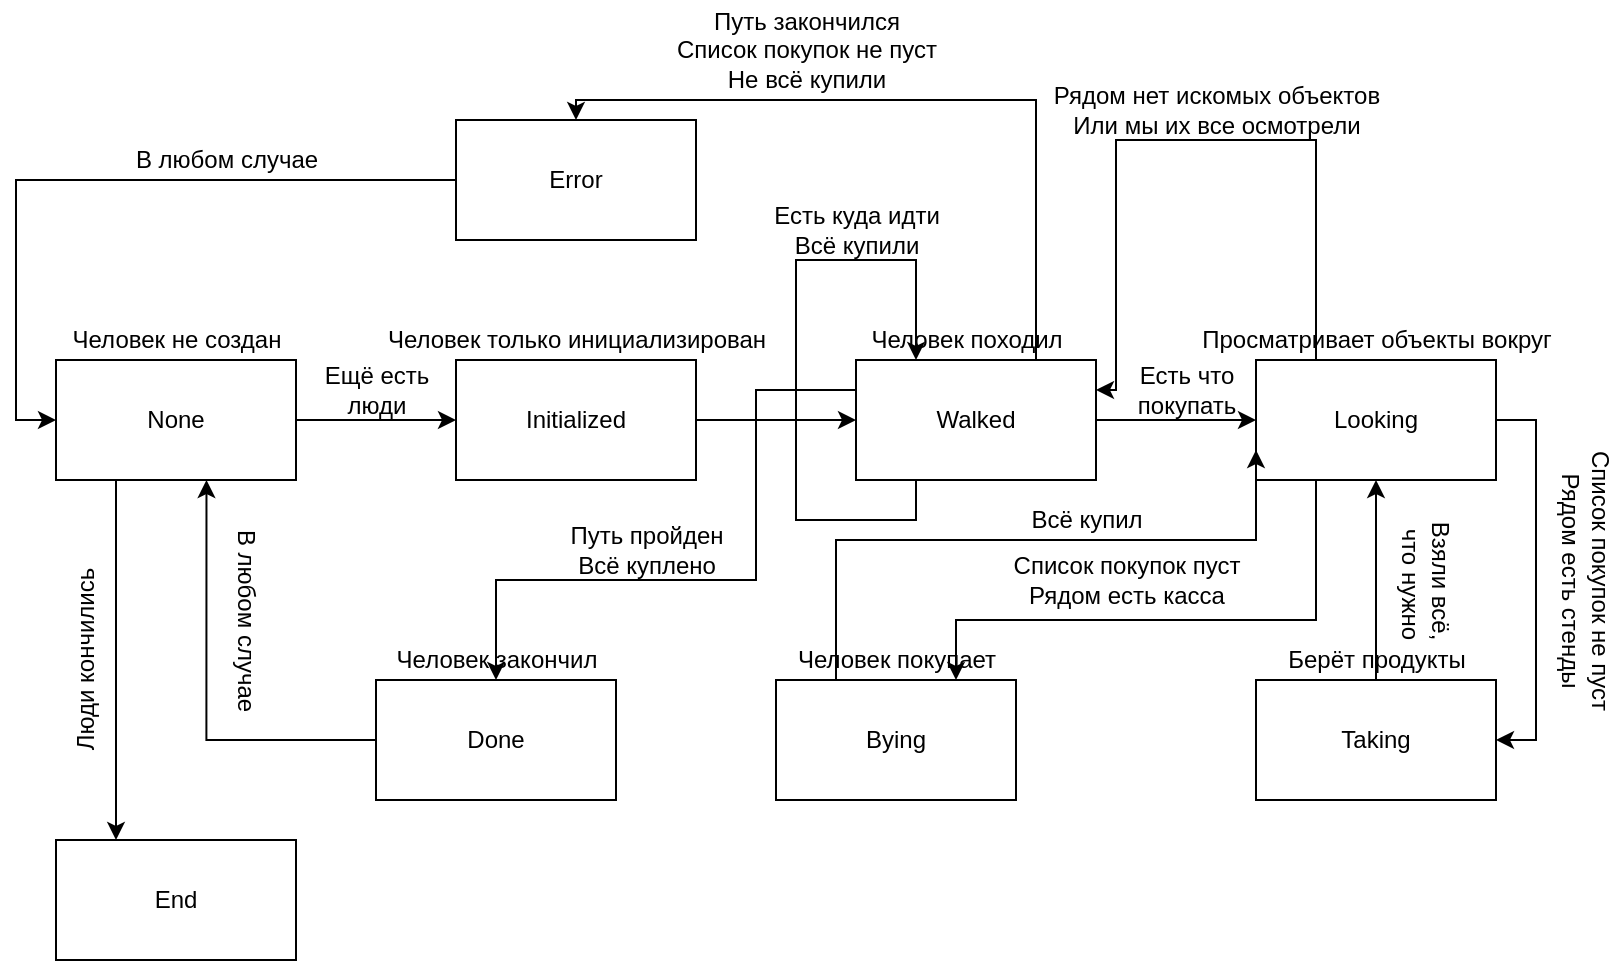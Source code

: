<mxfile version="14.4.3" type="device"><diagram id="AQoCjnsgZMKfSbtl6NUM" name="Страница 1"><mxGraphModel dx="1264" dy="1761" grid="1" gridSize="10" guides="1" tooltips="1" connect="1" arrows="1" fold="1" page="1" pageScale="1" pageWidth="827" pageHeight="1169" math="0" shadow="0"><root><mxCell id="0"/><mxCell id="1" parent="0"/><mxCell id="5dG3Ozudp4CG3h6FiRfL-4" style="edgeStyle=orthogonalEdgeStyle;rounded=0;orthogonalLoop=1;jettySize=auto;html=1;entryX=0;entryY=0.5;entryDx=0;entryDy=0;" parent="1" source="5dG3Ozudp4CG3h6FiRfL-1" target="5dG3Ozudp4CG3h6FiRfL-2" edge="1"><mxGeometry relative="1" as="geometry"/></mxCell><mxCell id="KuY1DUv5fESVUh65Pnia-35" style="edgeStyle=orthogonalEdgeStyle;rounded=0;orthogonalLoop=1;jettySize=auto;html=1;exitX=0.25;exitY=1;exitDx=0;exitDy=0;entryX=0.25;entryY=0;entryDx=0;entryDy=0;" parent="1" source="5dG3Ozudp4CG3h6FiRfL-1" target="KuY1DUv5fESVUh65Pnia-32" edge="1"><mxGeometry relative="1" as="geometry"/></mxCell><mxCell id="5dG3Ozudp4CG3h6FiRfL-1" value="None" style="rounded=0;whiteSpace=wrap;html=1;" parent="1" vertex="1"><mxGeometry x="40" y="160" width="120" height="60" as="geometry"/></mxCell><mxCell id="5dG3Ozudp4CG3h6FiRfL-5" style="edgeStyle=orthogonalEdgeStyle;rounded=0;orthogonalLoop=1;jettySize=auto;html=1;entryX=0;entryY=0.5;entryDx=0;entryDy=0;" parent="1" source="5dG3Ozudp4CG3h6FiRfL-2" target="5dG3Ozudp4CG3h6FiRfL-3" edge="1"><mxGeometry relative="1" as="geometry"/></mxCell><mxCell id="5dG3Ozudp4CG3h6FiRfL-2" value="Initialized" style="rounded=0;whiteSpace=wrap;html=1;" parent="1" vertex="1"><mxGeometry x="240" y="160" width="120" height="60" as="geometry"/></mxCell><mxCell id="5dG3Ozudp4CG3h6FiRfL-10" style="edgeStyle=orthogonalEdgeStyle;rounded=0;orthogonalLoop=1;jettySize=auto;html=1;entryX=0;entryY=0.5;entryDx=0;entryDy=0;" parent="1" source="5dG3Ozudp4CG3h6FiRfL-3" target="5dG3Ozudp4CG3h6FiRfL-6" edge="1"><mxGeometry relative="1" as="geometry"/></mxCell><mxCell id="KuY1DUv5fESVUh65Pnia-18" style="edgeStyle=orthogonalEdgeStyle;rounded=0;orthogonalLoop=1;jettySize=auto;html=1;exitX=0.25;exitY=1;exitDx=0;exitDy=0;entryX=0.25;entryY=0;entryDx=0;entryDy=0;" parent="1" source="5dG3Ozudp4CG3h6FiRfL-3" target="5dG3Ozudp4CG3h6FiRfL-3" edge="1"><mxGeometry relative="1" as="geometry"><mxPoint x="430" y="80" as="targetPoint"/><Array as="points"><mxPoint x="470" y="240"/><mxPoint x="410" y="240"/><mxPoint x="410" y="110"/><mxPoint x="470" y="110"/></Array></mxGeometry></mxCell><mxCell id="KuY1DUv5fESVUh65Pnia-21" style="edgeStyle=orthogonalEdgeStyle;rounded=0;orthogonalLoop=1;jettySize=auto;html=1;exitX=0;exitY=0.25;exitDx=0;exitDy=0;" parent="1" source="5dG3Ozudp4CG3h6FiRfL-3" target="KuY1DUv5fESVUh65Pnia-20" edge="1"><mxGeometry relative="1" as="geometry"><Array as="points"><mxPoint x="390" y="175"/><mxPoint x="390" y="270"/><mxPoint x="260" y="270"/></Array></mxGeometry></mxCell><mxCell id="KuY1DUv5fESVUh65Pnia-26" style="edgeStyle=orthogonalEdgeStyle;rounded=0;orthogonalLoop=1;jettySize=auto;html=1;exitX=0.75;exitY=0;exitDx=0;exitDy=0;entryX=0.5;entryY=0;entryDx=0;entryDy=0;" parent="1" source="5dG3Ozudp4CG3h6FiRfL-3" target="KuY1DUv5fESVUh65Pnia-24" edge="1"><mxGeometry relative="1" as="geometry"><Array as="points"><mxPoint x="530" y="30"/><mxPoint x="300" y="30"/></Array></mxGeometry></mxCell><mxCell id="5dG3Ozudp4CG3h6FiRfL-3" value="Walked" style="rounded=0;whiteSpace=wrap;html=1;" parent="1" vertex="1"><mxGeometry x="440" y="160" width="120" height="60" as="geometry"/></mxCell><mxCell id="KuY1DUv5fESVUh65Pnia-2" style="edgeStyle=orthogonalEdgeStyle;rounded=0;orthogonalLoop=1;jettySize=auto;html=1;exitX=0.25;exitY=1;exitDx=0;exitDy=0;entryX=0.75;entryY=0;entryDx=0;entryDy=0;" parent="1" source="5dG3Ozudp4CG3h6FiRfL-6" target="5dG3Ozudp4CG3h6FiRfL-12" edge="1"><mxGeometry relative="1" as="geometry"><Array as="points"><mxPoint x="670" y="290"/><mxPoint x="490" y="290"/></Array></mxGeometry></mxCell><mxCell id="KuY1DUv5fESVUh65Pnia-4" style="edgeStyle=orthogonalEdgeStyle;rounded=0;orthogonalLoop=1;jettySize=auto;html=1;exitX=0.25;exitY=0;exitDx=0;exitDy=0;entryX=1;entryY=0.25;entryDx=0;entryDy=0;" parent="1" source="5dG3Ozudp4CG3h6FiRfL-6" target="5dG3Ozudp4CG3h6FiRfL-3" edge="1"><mxGeometry relative="1" as="geometry"><Array as="points"><mxPoint x="670" y="50"/><mxPoint x="570" y="50"/><mxPoint x="570" y="175"/></Array></mxGeometry></mxCell><mxCell id="KuY1DUv5fESVUh65Pnia-7" style="edgeStyle=orthogonalEdgeStyle;rounded=0;orthogonalLoop=1;jettySize=auto;html=1;exitX=1;exitY=0.5;exitDx=0;exitDy=0;entryX=1;entryY=0.5;entryDx=0;entryDy=0;" parent="1" source="5dG3Ozudp4CG3h6FiRfL-6" target="5dG3Ozudp4CG3h6FiRfL-13" edge="1"><mxGeometry relative="1" as="geometry"/></mxCell><mxCell id="5dG3Ozudp4CG3h6FiRfL-6" value="Looking" style="rounded=0;whiteSpace=wrap;html=1;" parent="1" vertex="1"><mxGeometry x="640" y="160" width="120" height="60" as="geometry"/></mxCell><mxCell id="5dG3Ozudp4CG3h6FiRfL-7" value="Человек не создан" style="text;html=1;align=center;verticalAlign=middle;resizable=0;points=[];autosize=1;" parent="1" vertex="1"><mxGeometry x="40" y="140" width="120" height="20" as="geometry"/></mxCell><mxCell id="5dG3Ozudp4CG3h6FiRfL-8" value="Человек только инициализирован" style="text;html=1;align=center;verticalAlign=middle;resizable=0;points=[];autosize=1;" parent="1" vertex="1"><mxGeometry x="200" y="140" width="200" height="20" as="geometry"/></mxCell><mxCell id="5dG3Ozudp4CG3h6FiRfL-9" value="Человек походил" style="text;html=1;align=center;verticalAlign=middle;resizable=0;points=[];autosize=1;" parent="1" vertex="1"><mxGeometry x="440" y="140" width="110" height="20" as="geometry"/></mxCell><mxCell id="5dG3Ozudp4CG3h6FiRfL-11" value="Просматривает объекты вокруг" style="text;html=1;align=center;verticalAlign=middle;resizable=0;points=[];autosize=1;" parent="1" vertex="1"><mxGeometry x="605" y="140" width="190" height="20" as="geometry"/></mxCell><mxCell id="KuY1DUv5fESVUh65Pnia-11" style="edgeStyle=orthogonalEdgeStyle;rounded=0;orthogonalLoop=1;jettySize=auto;html=1;exitX=0.25;exitY=0;exitDx=0;exitDy=0;entryX=0;entryY=0.75;entryDx=0;entryDy=0;" parent="1" source="5dG3Ozudp4CG3h6FiRfL-12" target="5dG3Ozudp4CG3h6FiRfL-6" edge="1"><mxGeometry relative="1" as="geometry"><Array as="points"><mxPoint x="430" y="250"/><mxPoint x="640" y="250"/></Array></mxGeometry></mxCell><mxCell id="5dG3Ozudp4CG3h6FiRfL-12" value="Bying" style="rounded=0;whiteSpace=wrap;html=1;" parent="1" vertex="1"><mxGeometry x="400" y="320" width="120" height="60" as="geometry"/></mxCell><mxCell id="KuY1DUv5fESVUh65Pnia-8" style="edgeStyle=orthogonalEdgeStyle;rounded=0;orthogonalLoop=1;jettySize=auto;html=1;exitX=0.5;exitY=0;exitDx=0;exitDy=0;entryX=0.5;entryY=1;entryDx=0;entryDy=0;" parent="1" source="5dG3Ozudp4CG3h6FiRfL-13" target="5dG3Ozudp4CG3h6FiRfL-6" edge="1"><mxGeometry relative="1" as="geometry"/></mxCell><mxCell id="5dG3Ozudp4CG3h6FiRfL-13" value="Taking" style="rounded=0;whiteSpace=wrap;html=1;" parent="1" vertex="1"><mxGeometry x="640" y="320" width="120" height="60" as="geometry"/></mxCell><mxCell id="KuY1DUv5fESVUh65Pnia-5" value="Рядом нет искомых объектов&lt;br&gt;Или мы их все осмотрели" style="text;html=1;align=center;verticalAlign=middle;resizable=0;points=[];autosize=1;" parent="1" vertex="1"><mxGeometry x="530" y="20" width="180" height="30" as="geometry"/></mxCell><mxCell id="KuY1DUv5fESVUh65Pnia-6" value="Список покупок не пуст&lt;br&gt;Рядом есть стенды" style="text;html=1;align=center;verticalAlign=middle;resizable=0;points=[];autosize=1;rotation=90;" parent="1" vertex="1"><mxGeometry x="730" y="255" width="150" height="30" as="geometry"/></mxCell><mxCell id="KuY1DUv5fESVUh65Pnia-9" value="Взяли всё,&lt;br&gt;&amp;nbsp;что нужно" style="text;html=1;align=center;verticalAlign=middle;resizable=0;points=[];autosize=1;rotation=90;" parent="1" vertex="1"><mxGeometry x="690" y="255" width="70" height="30" as="geometry"/></mxCell><mxCell id="KuY1DUv5fESVUh65Pnia-10" value="Список покупок пуст&lt;br&gt;Рядом есть касса" style="text;html=1;align=center;verticalAlign=middle;resizable=0;points=[];autosize=1;" parent="1" vertex="1"><mxGeometry x="510" y="255" width="130" height="30" as="geometry"/></mxCell><mxCell id="KuY1DUv5fESVUh65Pnia-12" value="Всё купил" style="text;html=1;align=center;verticalAlign=middle;resizable=0;points=[];autosize=1;" parent="1" vertex="1"><mxGeometry x="520" y="230" width="70" height="20" as="geometry"/></mxCell><mxCell id="KuY1DUv5fESVUh65Pnia-14" value="Человек покупает" style="text;html=1;align=center;verticalAlign=middle;resizable=0;points=[];autosize=1;" parent="1" vertex="1"><mxGeometry x="405" y="300" width="110" height="20" as="geometry"/></mxCell><mxCell id="KuY1DUv5fESVUh65Pnia-15" value="Есть что &lt;br&gt;покупать" style="text;html=1;align=center;verticalAlign=middle;resizable=0;points=[];autosize=1;" parent="1" vertex="1"><mxGeometry x="570" y="160" width="70" height="30" as="geometry"/></mxCell><mxCell id="KuY1DUv5fESVUh65Pnia-16" value="Берёт продукты" style="text;html=1;align=center;verticalAlign=middle;resizable=0;points=[];autosize=1;" parent="1" vertex="1"><mxGeometry x="650" y="300" width="100" height="20" as="geometry"/></mxCell><mxCell id="KuY1DUv5fESVUh65Pnia-17" value="Есть куда идти&lt;br&gt;Всё купили" style="text;html=1;align=center;verticalAlign=middle;resizable=0;points=[];autosize=1;rotation=0;" parent="1" vertex="1"><mxGeometry x="390" y="80" width="100" height="30" as="geometry"/></mxCell><mxCell id="KuY1DUv5fESVUh65Pnia-33" style="edgeStyle=orthogonalEdgeStyle;rounded=0;orthogonalLoop=1;jettySize=auto;html=1;exitX=0;exitY=0.5;exitDx=0;exitDy=0;entryX=0.627;entryY=1;entryDx=0;entryDy=0;entryPerimeter=0;" parent="1" source="KuY1DUv5fESVUh65Pnia-20" target="5dG3Ozudp4CG3h6FiRfL-1" edge="1"><mxGeometry relative="1" as="geometry"/></mxCell><mxCell id="KuY1DUv5fESVUh65Pnia-20" value="Done" style="rounded=0;whiteSpace=wrap;html=1;" parent="1" vertex="1"><mxGeometry x="200" y="320" width="120" height="60" as="geometry"/></mxCell><mxCell id="KuY1DUv5fESVUh65Pnia-22" value="Путь пройден&lt;br&gt;Всё куплено" style="text;html=1;align=center;verticalAlign=middle;resizable=0;points=[];autosize=1;" parent="1" vertex="1"><mxGeometry x="290" y="240" width="90" height="30" as="geometry"/></mxCell><mxCell id="KuY1DUv5fESVUh65Pnia-28" style="edgeStyle=orthogonalEdgeStyle;rounded=0;orthogonalLoop=1;jettySize=auto;html=1;exitX=0;exitY=0.5;exitDx=0;exitDy=0;entryX=0;entryY=0.5;entryDx=0;entryDy=0;" parent="1" source="KuY1DUv5fESVUh65Pnia-24" target="5dG3Ozudp4CG3h6FiRfL-1" edge="1"><mxGeometry relative="1" as="geometry"/></mxCell><mxCell id="KuY1DUv5fESVUh65Pnia-24" value="Error" style="rounded=0;whiteSpace=wrap;html=1;" parent="1" vertex="1"><mxGeometry x="240" y="40" width="120" height="60" as="geometry"/></mxCell><mxCell id="KuY1DUv5fESVUh65Pnia-27" value="Путь закончился&lt;br&gt;Список покупок не пуст&lt;br&gt;Не всё купили" style="text;html=1;align=center;verticalAlign=middle;resizable=0;points=[];autosize=1;" parent="1" vertex="1"><mxGeometry x="340" y="-20" width="150" height="50" as="geometry"/></mxCell><mxCell id="KuY1DUv5fESVUh65Pnia-29" value="Ещё есть &lt;br&gt;люди" style="text;html=1;align=center;verticalAlign=middle;resizable=0;points=[];autosize=1;" parent="1" vertex="1"><mxGeometry x="165" y="160" width="70" height="30" as="geometry"/></mxCell><mxCell id="KuY1DUv5fESVUh65Pnia-30" value="Человек закончил" style="text;html=1;align=center;verticalAlign=middle;resizable=0;points=[];autosize=1;" parent="1" vertex="1"><mxGeometry x="200" y="300" width="120" height="20" as="geometry"/></mxCell><mxCell id="KuY1DUv5fESVUh65Pnia-32" value="End" style="rounded=0;whiteSpace=wrap;html=1;" parent="1" vertex="1"><mxGeometry x="40" y="400" width="120" height="60" as="geometry"/></mxCell><mxCell id="KuY1DUv5fESVUh65Pnia-34" value="В любом случае" style="text;html=1;align=center;verticalAlign=middle;resizable=0;points=[];autosize=1;" parent="1" vertex="1"><mxGeometry x="70" y="50" width="110" height="20" as="geometry"/></mxCell><mxCell id="KuY1DUv5fESVUh65Pnia-36" value="В любом случае" style="text;html=1;align=center;verticalAlign=middle;resizable=0;points=[];autosize=1;rotation=90;" parent="1" vertex="1"><mxGeometry x="80" y="280" width="110" height="20" as="geometry"/></mxCell><mxCell id="KuY1DUv5fESVUh65Pnia-37" value="Люди кончились" style="text;html=1;align=center;verticalAlign=middle;resizable=0;points=[];autosize=1;rotation=-90;" parent="1" vertex="1"><mxGeometry y="300" width="110" height="20" as="geometry"/></mxCell></root></mxGraphModel></diagram></mxfile>